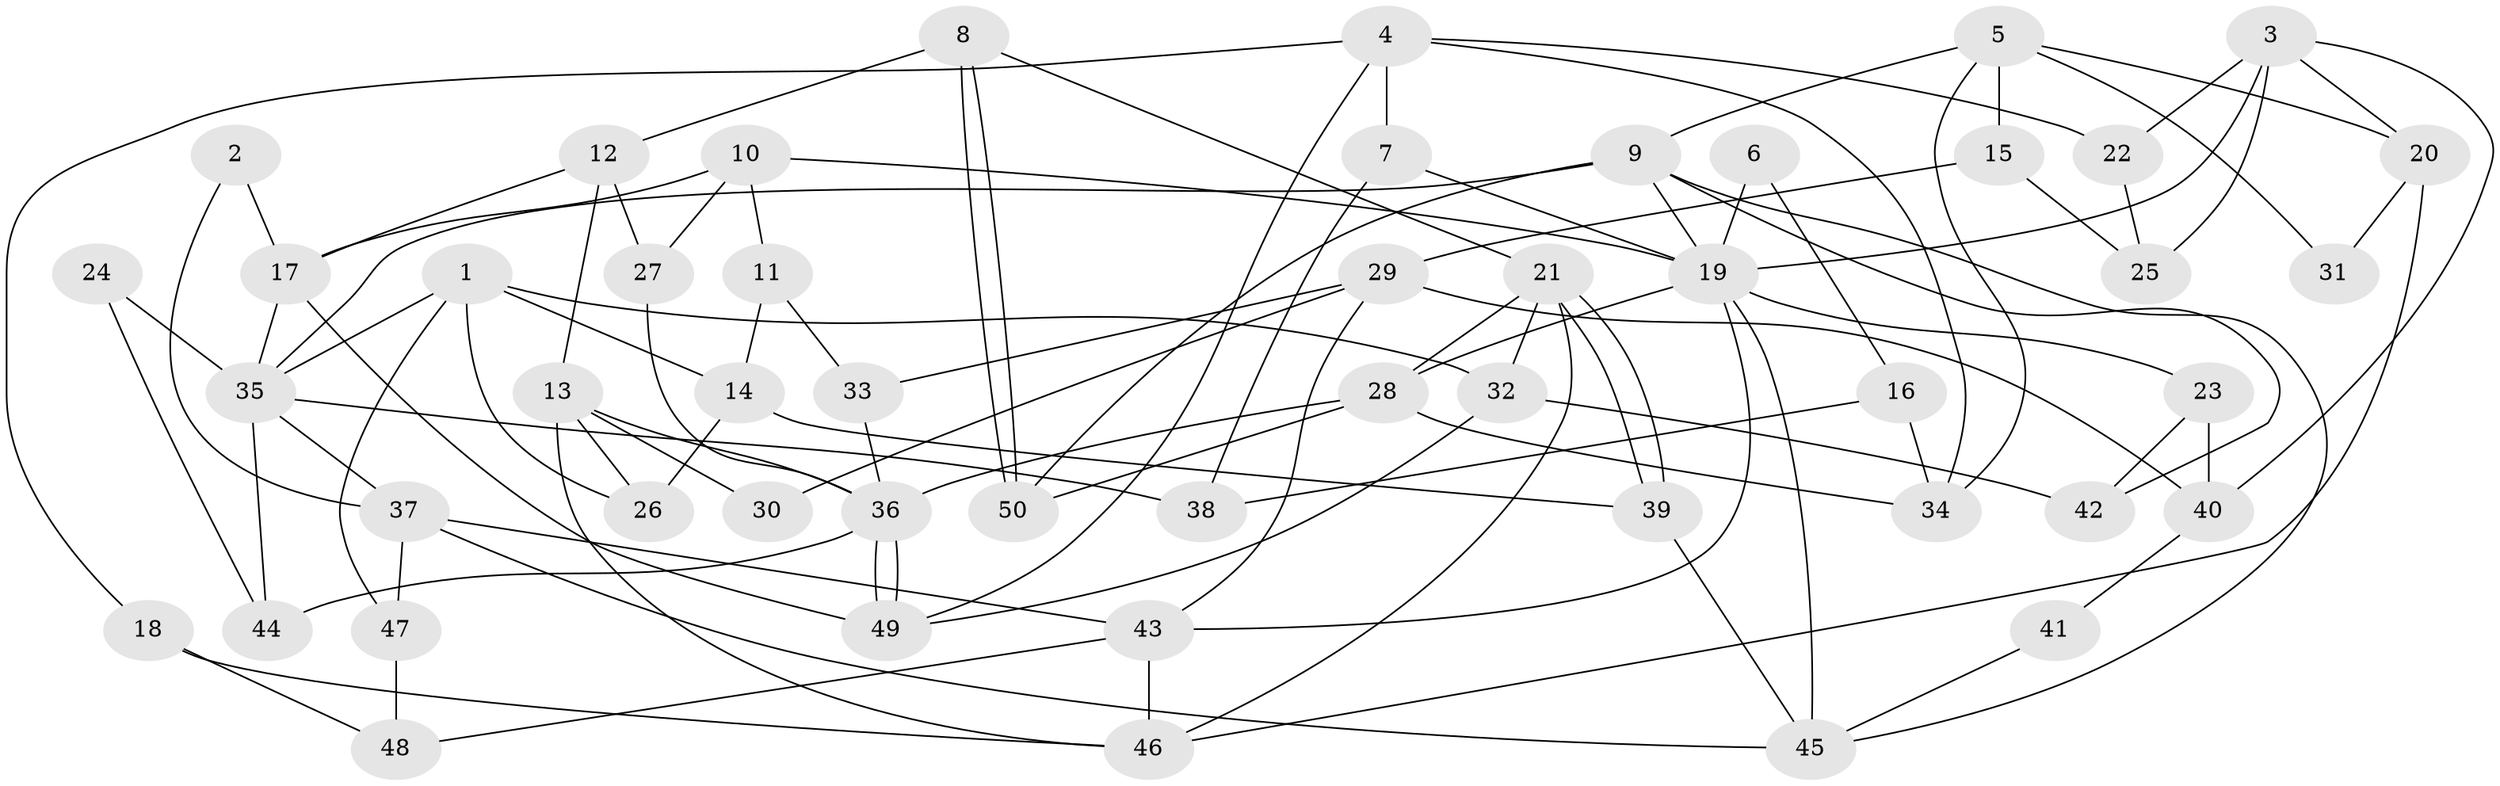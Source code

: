 // coarse degree distribution, {2: 0.125, 6: 0.125, 5: 0.1875, 11: 0.0625, 4: 0.125, 7: 0.125, 3: 0.125, 8: 0.125}
// Generated by graph-tools (version 1.1) at 2025/37/03/04/25 23:37:11]
// undirected, 50 vertices, 100 edges
graph export_dot {
  node [color=gray90,style=filled];
  1;
  2;
  3;
  4;
  5;
  6;
  7;
  8;
  9;
  10;
  11;
  12;
  13;
  14;
  15;
  16;
  17;
  18;
  19;
  20;
  21;
  22;
  23;
  24;
  25;
  26;
  27;
  28;
  29;
  30;
  31;
  32;
  33;
  34;
  35;
  36;
  37;
  38;
  39;
  40;
  41;
  42;
  43;
  44;
  45;
  46;
  47;
  48;
  49;
  50;
  1 -- 14;
  1 -- 35;
  1 -- 26;
  1 -- 32;
  1 -- 47;
  2 -- 17;
  2 -- 37;
  3 -- 20;
  3 -- 19;
  3 -- 22;
  3 -- 25;
  3 -- 40;
  4 -- 49;
  4 -- 18;
  4 -- 7;
  4 -- 22;
  4 -- 34;
  5 -- 34;
  5 -- 15;
  5 -- 9;
  5 -- 20;
  5 -- 31;
  6 -- 16;
  6 -- 19;
  7 -- 19;
  7 -- 38;
  8 -- 12;
  8 -- 50;
  8 -- 50;
  8 -- 21;
  9 -- 45;
  9 -- 19;
  9 -- 35;
  9 -- 42;
  9 -- 50;
  10 -- 19;
  10 -- 27;
  10 -- 11;
  10 -- 17;
  11 -- 14;
  11 -- 33;
  12 -- 17;
  12 -- 13;
  12 -- 27;
  13 -- 36;
  13 -- 46;
  13 -- 26;
  13 -- 30;
  14 -- 39;
  14 -- 26;
  15 -- 29;
  15 -- 25;
  16 -- 38;
  16 -- 34;
  17 -- 49;
  17 -- 35;
  18 -- 48;
  18 -- 46;
  19 -- 28;
  19 -- 23;
  19 -- 43;
  19 -- 45;
  20 -- 46;
  20 -- 31;
  21 -- 39;
  21 -- 39;
  21 -- 28;
  21 -- 32;
  21 -- 46;
  22 -- 25;
  23 -- 42;
  23 -- 40;
  24 -- 35;
  24 -- 44;
  27 -- 36;
  28 -- 50;
  28 -- 34;
  28 -- 36;
  29 -- 40;
  29 -- 33;
  29 -- 30;
  29 -- 43;
  32 -- 42;
  32 -- 49;
  33 -- 36;
  35 -- 37;
  35 -- 38;
  35 -- 44;
  36 -- 49;
  36 -- 49;
  36 -- 44;
  37 -- 43;
  37 -- 45;
  37 -- 47;
  39 -- 45;
  40 -- 41;
  41 -- 45;
  43 -- 46;
  43 -- 48;
  47 -- 48;
}
